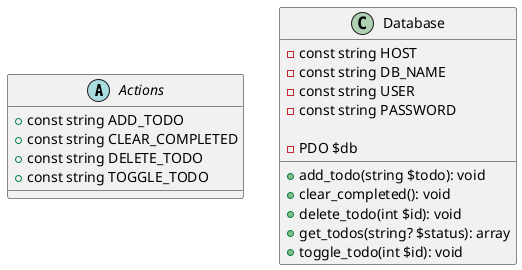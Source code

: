 @startuml

abstract class Actions {
    +const string ADD_TODO
    +const string CLEAR_COMPLETED
    +const string DELETE_TODO
    +const string TOGGLE_TODO
}

class Database {
    -const string HOST
    -const string DB_NAME
    -const string USER
    -const string PASSWORD

    -PDO $db

    +add_todo(string $todo): void
    +clear_completed(): void
    +delete_todo(int $id): void
    +get_todos(string? $status): array
    +toggle_todo(int $id): void
}

@enduml
